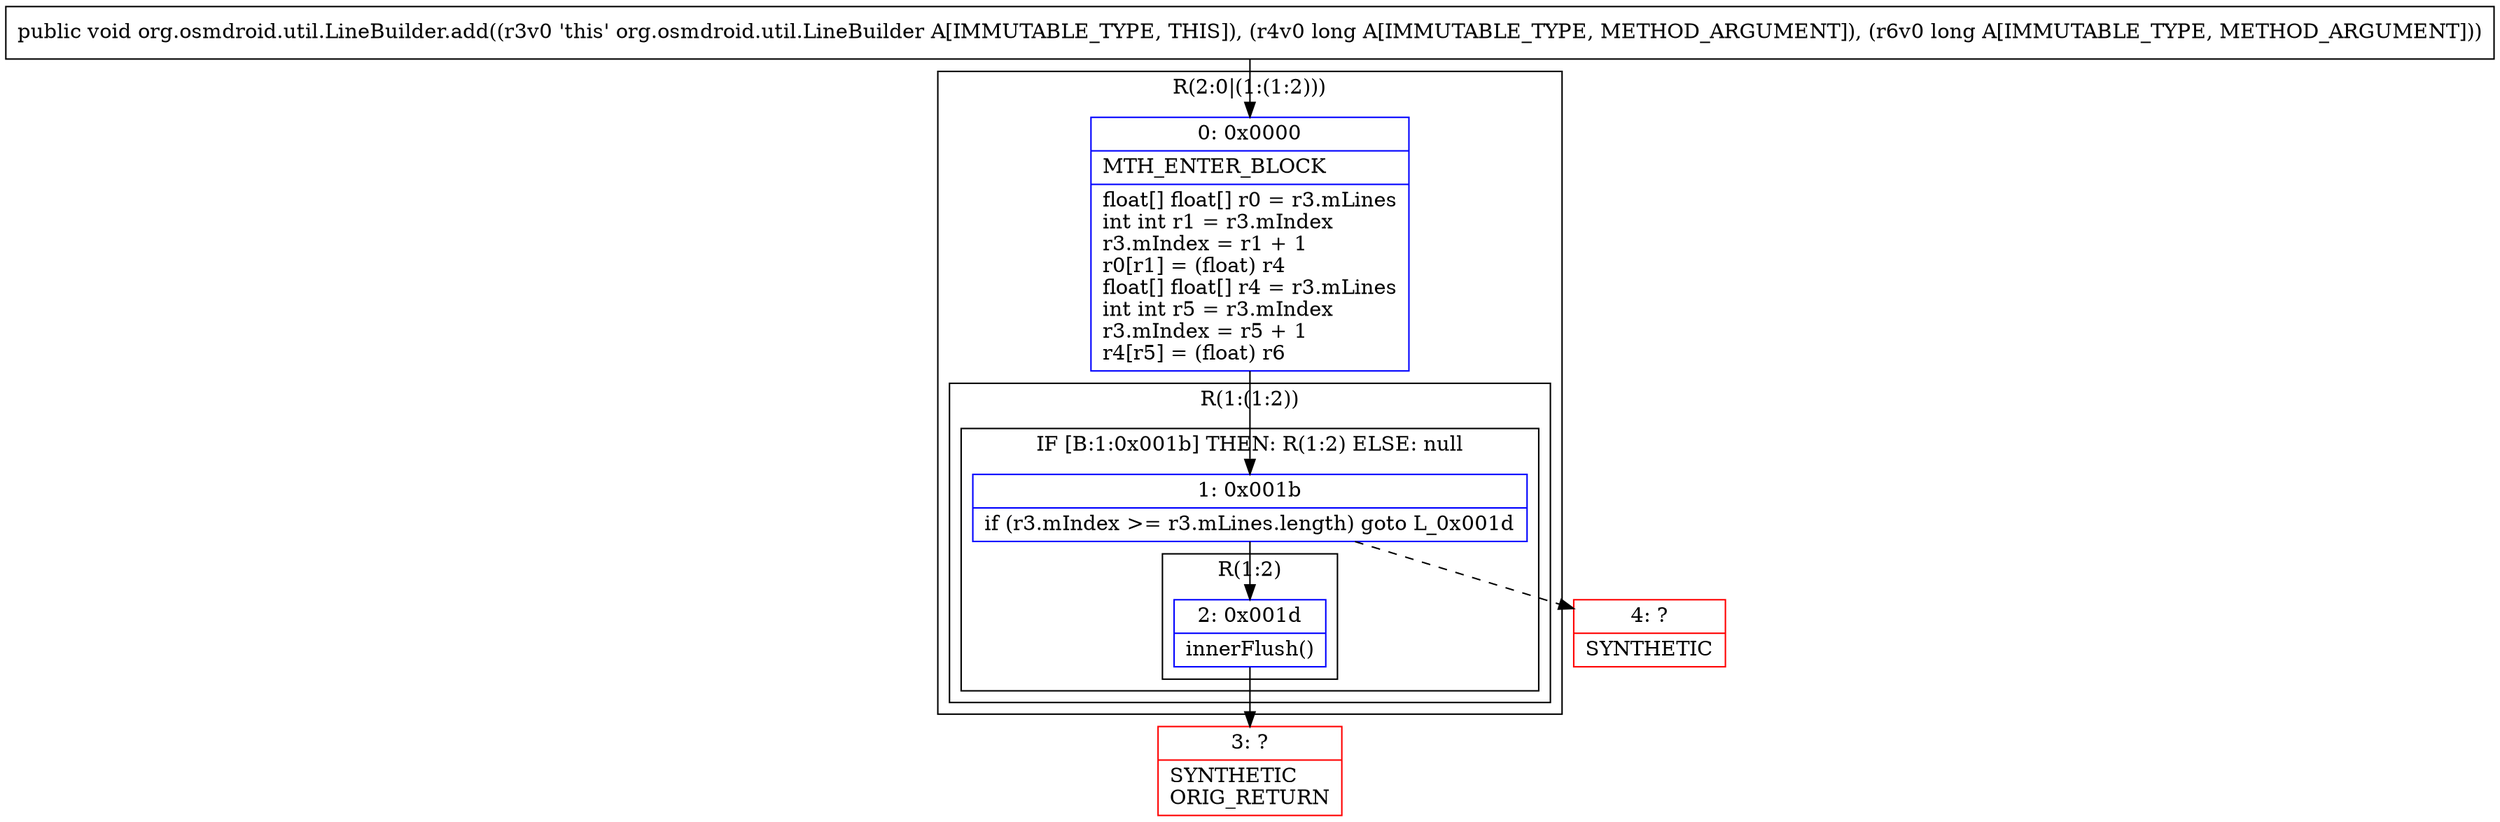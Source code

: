 digraph "CFG fororg.osmdroid.util.LineBuilder.add(JJ)V" {
subgraph cluster_Region_1801525848 {
label = "R(2:0|(1:(1:2)))";
node [shape=record,color=blue];
Node_0 [shape=record,label="{0\:\ 0x0000|MTH_ENTER_BLOCK\l|float[] float[] r0 = r3.mLines\lint int r1 = r3.mIndex\lr3.mIndex = r1 + 1\lr0[r1] = (float) r4\lfloat[] float[] r4 = r3.mLines\lint int r5 = r3.mIndex\lr3.mIndex = r5 + 1\lr4[r5] = (float) r6\l}"];
subgraph cluster_Region_1656366 {
label = "R(1:(1:2))";
node [shape=record,color=blue];
subgraph cluster_IfRegion_670034420 {
label = "IF [B:1:0x001b] THEN: R(1:2) ELSE: null";
node [shape=record,color=blue];
Node_1 [shape=record,label="{1\:\ 0x001b|if (r3.mIndex \>= r3.mLines.length) goto L_0x001d\l}"];
subgraph cluster_Region_1794776150 {
label = "R(1:2)";
node [shape=record,color=blue];
Node_2 [shape=record,label="{2\:\ 0x001d|innerFlush()\l}"];
}
}
}
}
Node_3 [shape=record,color=red,label="{3\:\ ?|SYNTHETIC\lORIG_RETURN\l}"];
Node_4 [shape=record,color=red,label="{4\:\ ?|SYNTHETIC\l}"];
MethodNode[shape=record,label="{public void org.osmdroid.util.LineBuilder.add((r3v0 'this' org.osmdroid.util.LineBuilder A[IMMUTABLE_TYPE, THIS]), (r4v0 long A[IMMUTABLE_TYPE, METHOD_ARGUMENT]), (r6v0 long A[IMMUTABLE_TYPE, METHOD_ARGUMENT])) }"];
MethodNode -> Node_0;
Node_0 -> Node_1;
Node_1 -> Node_2;
Node_1 -> Node_4[style=dashed];
Node_2 -> Node_3;
}

